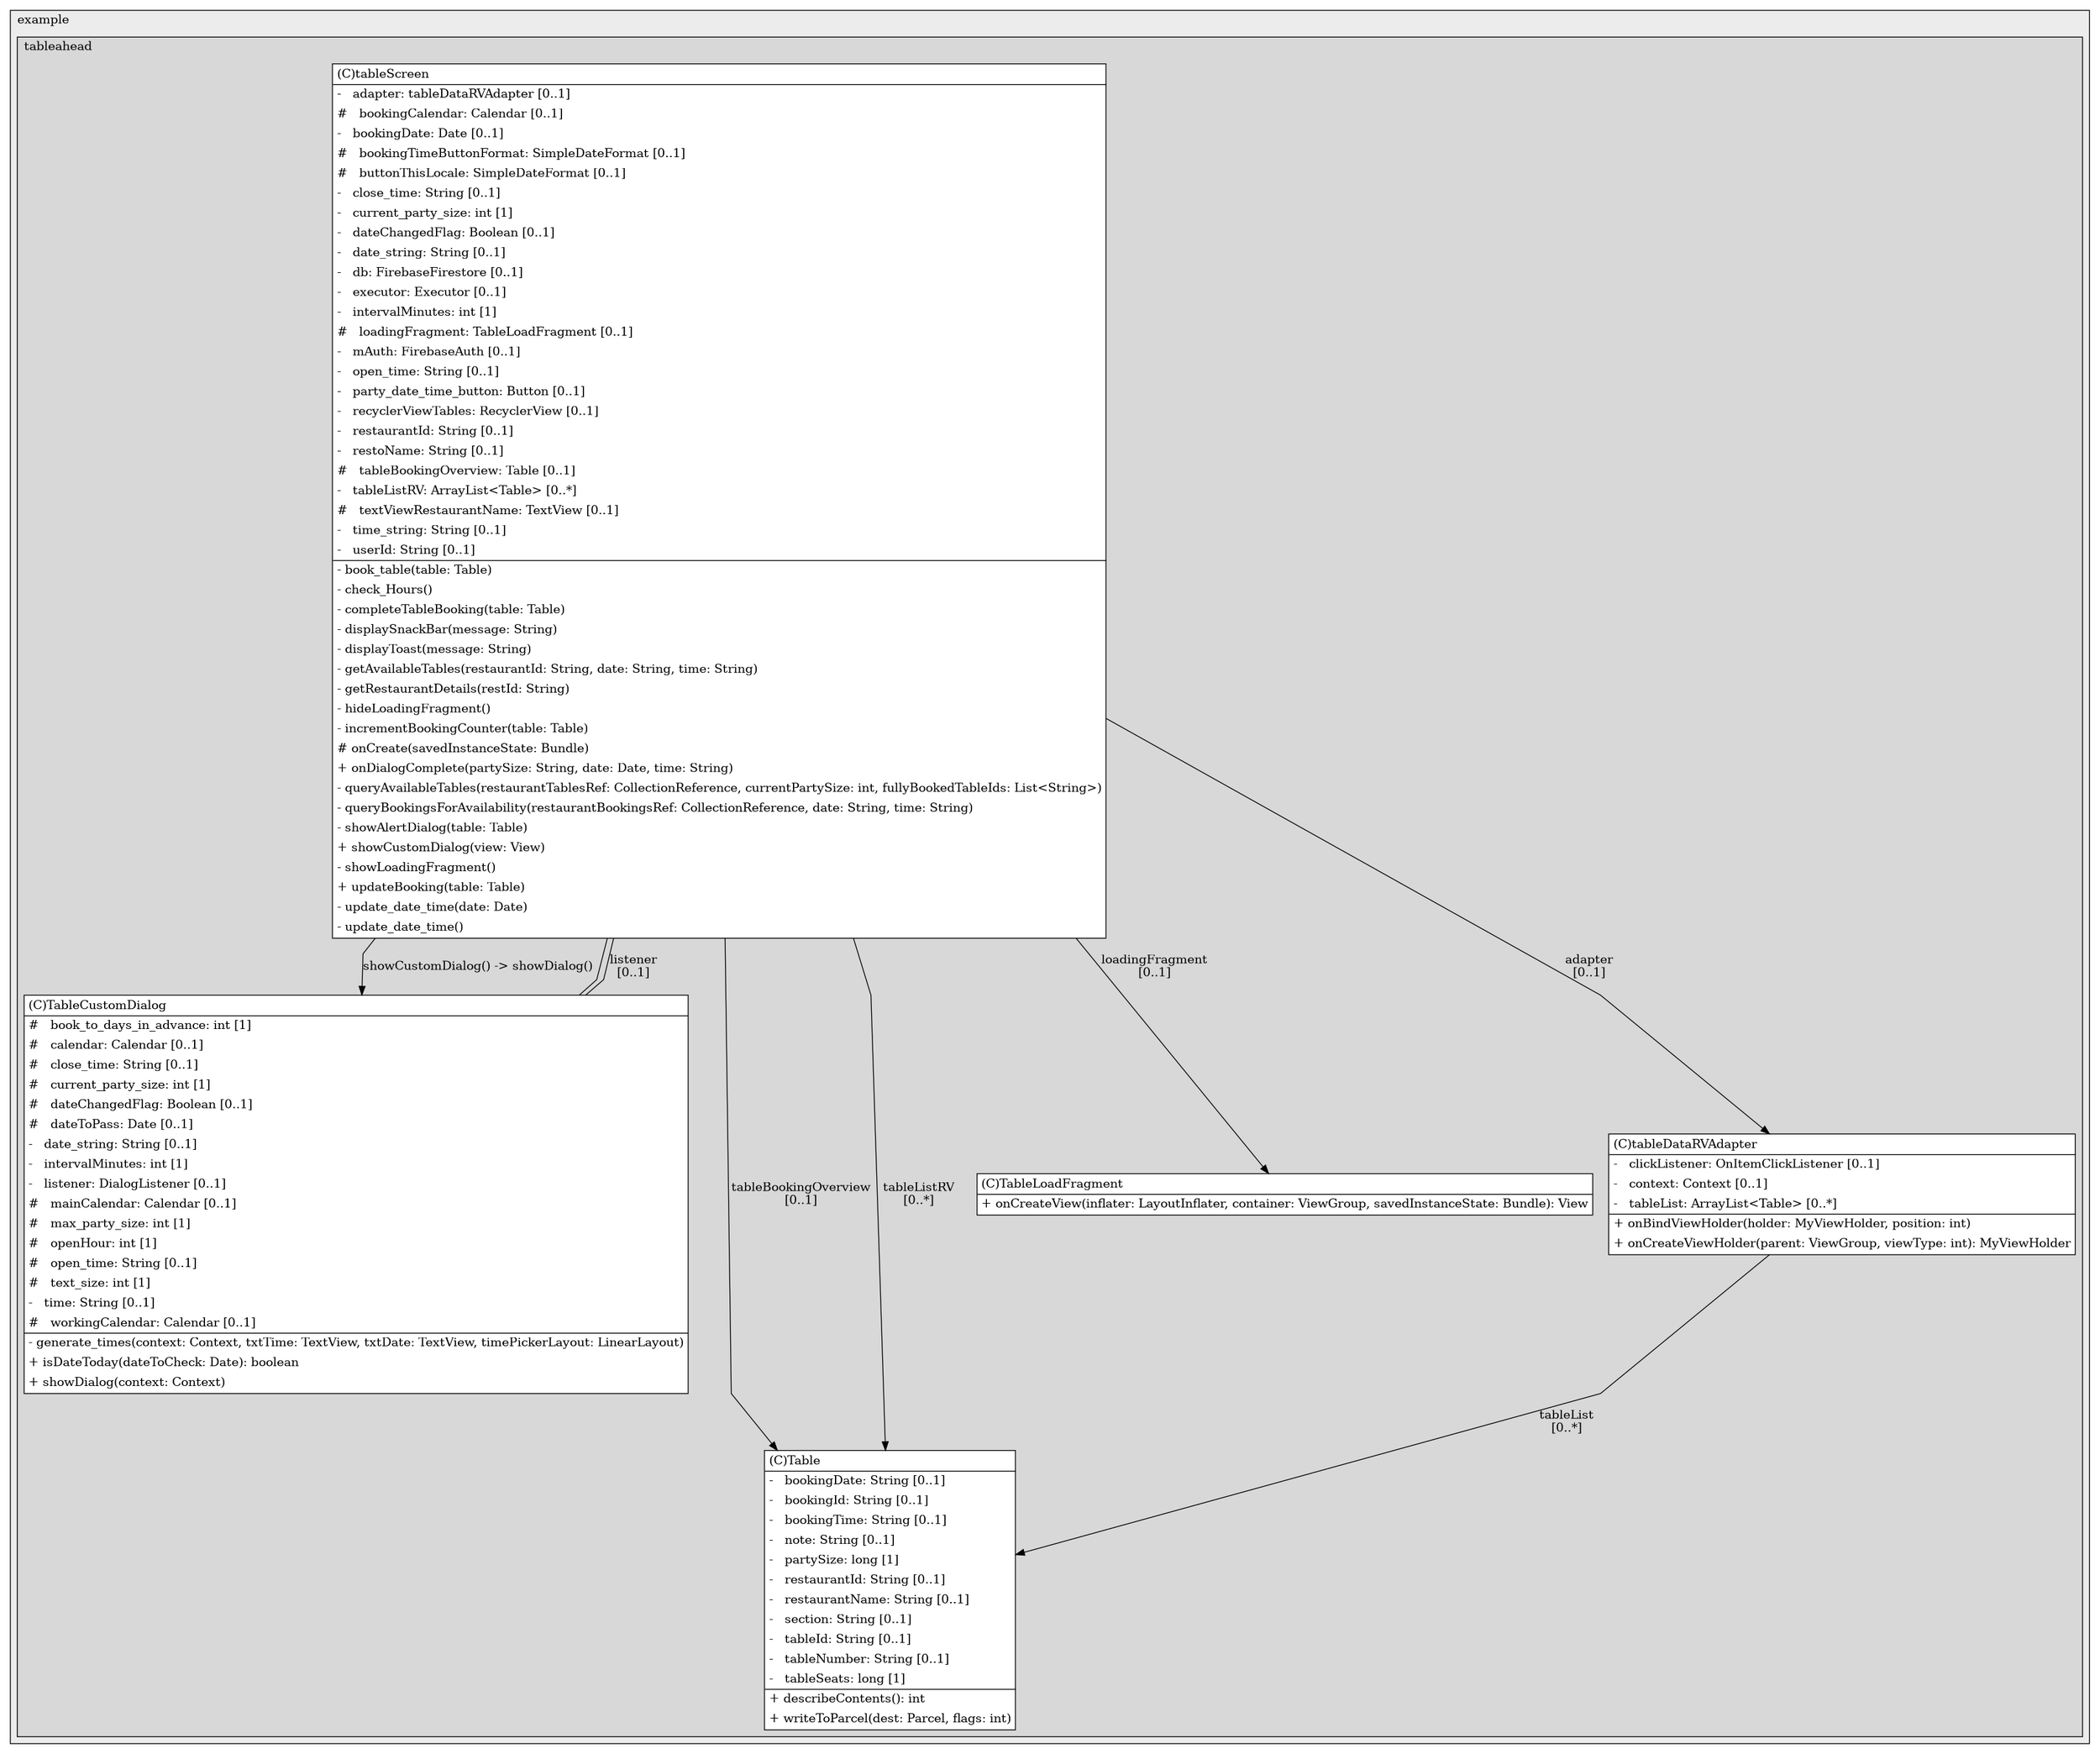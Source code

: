 @startuml

/' diagram meta data start
config=StructureConfiguration;
{
  "projectClassification": {
    "searchMode": "OpenProject", // OpenProject, AllProjects
    "includedProjects": "",
    "pathEndKeywords": "*.impl",
    "isClientPath": "",
    "isClientName": "",
    "isTestPath": "",
    "isTestName": "",
    "isMappingPath": "",
    "isMappingName": "",
    "isDataAccessPath": "",
    "isDataAccessName": "",
    "isDataStructurePath": "",
    "isDataStructureName": "",
    "isInterfaceStructuresPath": "",
    "isInterfaceStructuresName": "",
    "isEntryPointPath": "",
    "isEntryPointName": "",
    "treatFinalFieldsAsMandatory": false
  },
  "graphRestriction": {
    "classPackageExcludeFilter": "",
    "classPackageIncludeFilter": "",
    "classNameExcludeFilter": "",
    "classNameIncludeFilter": "",
    "methodNameExcludeFilter": "",
    "methodNameIncludeFilter": "",
    "removeByInheritance": "", // inheritance/annotation based filtering is done in a second step
    "removeByAnnotation": "",
    "removeByClassPackage": "", // cleanup the graph after inheritance/annotation based filtering is done
    "removeByClassName": "",
    "cutMappings": false,
    "cutEnum": true,
    "cutTests": true,
    "cutClient": true,
    "cutDataAccess": false,
    "cutInterfaceStructures": false,
    "cutDataStructures": false,
    "cutGetterAndSetter": true,
    "cutConstructors": true
  },
  "graphTraversal": {
    "forwardDepth": 6,
    "backwardDepth": 6,
    "classPackageExcludeFilter": "",
    "classPackageIncludeFilter": "",
    "classNameExcludeFilter": "",
    "classNameIncludeFilter": "",
    "methodNameExcludeFilter": "",
    "methodNameIncludeFilter": "",
    "hideMappings": false,
    "hideDataStructures": false,
    "hidePrivateMethods": true,
    "hideInterfaceCalls": true, // indirection: implementation -> interface (is hidden) -> implementation
    "onlyShowApplicationEntryPoints": false, // root node is included
    "useMethodCallsForStructureDiagram": "ForwardOnly" // ForwardOnly, BothDirections, No
  },
  "details": {
    "aggregation": "GroupByClass", // ByClass, GroupByClass, None
    "showClassGenericTypes": true,
    "showMethods": true,
    "showMethodParameterNames": true,
    "showMethodParameterTypes": true,
    "showMethodReturnType": true,
    "showPackageLevels": 2,
    "showDetailedClassStructure": true
  },
  "rootClass": "com.example.tableahead.tableScreen",
  "extensionCallbackMethod": "" // qualified.class.name#methodName - signature: public static String method(String)
}
diagram meta data end '/



digraph g {
    rankdir="TB"
    splines=polyline
    

'nodes 
subgraph cluster_1322970774 { 
   	label=example
	labeljust=l
	fillcolor="#ececec"
	style=filled
   
   subgraph cluster_121138761 { 
   	label=tableahead
	labeljust=l
	fillcolor="#d8d8d8"
	style=filled
   
   Table156698436[
	label=<<TABLE BORDER="1" CELLBORDER="0" CELLPADDING="4" CELLSPACING="0">
<TR><TD ALIGN="LEFT" >(C)Table</TD></TR>
<HR/>
<TR><TD ALIGN="LEFT" >-   bookingDate: String [0..1]</TD></TR>
<TR><TD ALIGN="LEFT" >-   bookingId: String [0..1]</TD></TR>
<TR><TD ALIGN="LEFT" >-   bookingTime: String [0..1]</TD></TR>
<TR><TD ALIGN="LEFT" >-   note: String [0..1]</TD></TR>
<TR><TD ALIGN="LEFT" >-   partySize: long [1]</TD></TR>
<TR><TD ALIGN="LEFT" >-   restaurantId: String [0..1]</TD></TR>
<TR><TD ALIGN="LEFT" >-   restaurantName: String [0..1]</TD></TR>
<TR><TD ALIGN="LEFT" >-   section: String [0..1]</TD></TR>
<TR><TD ALIGN="LEFT" >-   tableId: String [0..1]</TD></TR>
<TR><TD ALIGN="LEFT" >-   tableNumber: String [0..1]</TD></TR>
<TR><TD ALIGN="LEFT" >-   tableSeats: long [1]</TD></TR>
<HR/>
<TR><TD ALIGN="LEFT" >+ describeContents(): int</TD></TR>
<TR><TD ALIGN="LEFT" >+ writeToParcel(dest: Parcel, flags: int)</TD></TR>
</TABLE>>
	style=filled
	margin=0
	shape=plaintext
	fillcolor="#FFFFFF"
];

TableCustomDialog156698436[
	label=<<TABLE BORDER="1" CELLBORDER="0" CELLPADDING="4" CELLSPACING="0">
<TR><TD ALIGN="LEFT" >(C)TableCustomDialog</TD></TR>
<HR/>
<TR><TD ALIGN="LEFT" >#   book_to_days_in_advance: int [1]</TD></TR>
<TR><TD ALIGN="LEFT" >#   calendar: Calendar [0..1]</TD></TR>
<TR><TD ALIGN="LEFT" >#   close_time: String [0..1]</TD></TR>
<TR><TD ALIGN="LEFT" >#   current_party_size: int [1]</TD></TR>
<TR><TD ALIGN="LEFT" >#   dateChangedFlag: Boolean [0..1]</TD></TR>
<TR><TD ALIGN="LEFT" >#   dateToPass: Date [0..1]</TD></TR>
<TR><TD ALIGN="LEFT" >-   date_string: String [0..1]</TD></TR>
<TR><TD ALIGN="LEFT" >-   intervalMinutes: int [1]</TD></TR>
<TR><TD ALIGN="LEFT" >-   listener: DialogListener [0..1]</TD></TR>
<TR><TD ALIGN="LEFT" >#   mainCalendar: Calendar [0..1]</TD></TR>
<TR><TD ALIGN="LEFT" >#   max_party_size: int [1]</TD></TR>
<TR><TD ALIGN="LEFT" >#   openHour: int [1]</TD></TR>
<TR><TD ALIGN="LEFT" >#   open_time: String [0..1]</TD></TR>
<TR><TD ALIGN="LEFT" >#   text_size: int [1]</TD></TR>
<TR><TD ALIGN="LEFT" >-   time: String [0..1]</TD></TR>
<TR><TD ALIGN="LEFT" >#   workingCalendar: Calendar [0..1]</TD></TR>
<HR/>
<TR><TD ALIGN="LEFT" >- generate_times(context: Context, txtTime: TextView, txtDate: TextView, timePickerLayout: LinearLayout)</TD></TR>
<TR><TD ALIGN="LEFT" >+ isDateToday(dateToCheck: Date): boolean</TD></TR>
<TR><TD ALIGN="LEFT" >+ showDialog(context: Context)</TD></TR>
</TABLE>>
	style=filled
	margin=0
	shape=plaintext
	fillcolor="#FFFFFF"
];

TableLoadFragment156698436[
	label=<<TABLE BORDER="1" CELLBORDER="0" CELLPADDING="4" CELLSPACING="0">
<TR><TD ALIGN="LEFT" >(C)TableLoadFragment</TD></TR>
<HR/>
<TR><TD ALIGN="LEFT" >+ onCreateView(inflater: LayoutInflater, container: ViewGroup, savedInstanceState: Bundle): View</TD></TR>
</TABLE>>
	style=filled
	margin=0
	shape=plaintext
	fillcolor="#FFFFFF"
];

tableDataRVAdapter156698436[
	label=<<TABLE BORDER="1" CELLBORDER="0" CELLPADDING="4" CELLSPACING="0">
<TR><TD ALIGN="LEFT" >(C)tableDataRVAdapter</TD></TR>
<HR/>
<TR><TD ALIGN="LEFT" >-   clickListener: OnItemClickListener [0..1]</TD></TR>
<TR><TD ALIGN="LEFT" >-   context: Context [0..1]</TD></TR>
<TR><TD ALIGN="LEFT" >-   tableList: ArrayList&lt;Table&gt; [0..*]</TD></TR>
<HR/>
<TR><TD ALIGN="LEFT" >+ onBindViewHolder(holder: MyViewHolder, position: int)</TD></TR>
<TR><TD ALIGN="LEFT" >+ onCreateViewHolder(parent: ViewGroup, viewType: int): MyViewHolder</TD></TR>
</TABLE>>
	style=filled
	margin=0
	shape=plaintext
	fillcolor="#FFFFFF"
];

tableScreen156698436[
	label=<<TABLE BORDER="1" CELLBORDER="0" CELLPADDING="4" CELLSPACING="0">
<TR><TD ALIGN="LEFT" >(C)tableScreen</TD></TR>
<HR/>
<TR><TD ALIGN="LEFT" >-   adapter: tableDataRVAdapter [0..1]</TD></TR>
<TR><TD ALIGN="LEFT" >#   bookingCalendar: Calendar [0..1]</TD></TR>
<TR><TD ALIGN="LEFT" >-   bookingDate: Date [0..1]</TD></TR>
<TR><TD ALIGN="LEFT" >#   bookingTimeButtonFormat: SimpleDateFormat [0..1]</TD></TR>
<TR><TD ALIGN="LEFT" >#   buttonThisLocale: SimpleDateFormat [0..1]</TD></TR>
<TR><TD ALIGN="LEFT" >-   close_time: String [0..1]</TD></TR>
<TR><TD ALIGN="LEFT" >-   current_party_size: int [1]</TD></TR>
<TR><TD ALIGN="LEFT" >-   dateChangedFlag: Boolean [0..1]</TD></TR>
<TR><TD ALIGN="LEFT" >-   date_string: String [0..1]</TD></TR>
<TR><TD ALIGN="LEFT" >-   db: FirebaseFirestore [0..1]</TD></TR>
<TR><TD ALIGN="LEFT" >-   executor: Executor [0..1]</TD></TR>
<TR><TD ALIGN="LEFT" >-   intervalMinutes: int [1]</TD></TR>
<TR><TD ALIGN="LEFT" >#   loadingFragment: TableLoadFragment [0..1]</TD></TR>
<TR><TD ALIGN="LEFT" >-   mAuth: FirebaseAuth [0..1]</TD></TR>
<TR><TD ALIGN="LEFT" >-   open_time: String [0..1]</TD></TR>
<TR><TD ALIGN="LEFT" >-   party_date_time_button: Button [0..1]</TD></TR>
<TR><TD ALIGN="LEFT" >-   recyclerViewTables: RecyclerView [0..1]</TD></TR>
<TR><TD ALIGN="LEFT" >-   restaurantId: String [0..1]</TD></TR>
<TR><TD ALIGN="LEFT" >-   restoName: String [0..1]</TD></TR>
<TR><TD ALIGN="LEFT" >#   tableBookingOverview: Table [0..1]</TD></TR>
<TR><TD ALIGN="LEFT" >-   tableListRV: ArrayList&lt;Table&gt; [0..*]</TD></TR>
<TR><TD ALIGN="LEFT" >#   textViewRestaurantName: TextView [0..1]</TD></TR>
<TR><TD ALIGN="LEFT" >-   time_string: String [0..1]</TD></TR>
<TR><TD ALIGN="LEFT" >-   userId: String [0..1]</TD></TR>
<HR/>
<TR><TD ALIGN="LEFT" >- book_table(table: Table)</TD></TR>
<TR><TD ALIGN="LEFT" >- check_Hours()</TD></TR>
<TR><TD ALIGN="LEFT" >- completeTableBooking(table: Table)</TD></TR>
<TR><TD ALIGN="LEFT" >- displaySnackBar(message: String)</TD></TR>
<TR><TD ALIGN="LEFT" >- displayToast(message: String)</TD></TR>
<TR><TD ALIGN="LEFT" >- getAvailableTables(restaurantId: String, date: String, time: String)</TD></TR>
<TR><TD ALIGN="LEFT" >- getRestaurantDetails(restId: String)</TD></TR>
<TR><TD ALIGN="LEFT" >- hideLoadingFragment()</TD></TR>
<TR><TD ALIGN="LEFT" >- incrementBookingCounter(table: Table)</TD></TR>
<TR><TD ALIGN="LEFT" ># onCreate(savedInstanceState: Bundle)</TD></TR>
<TR><TD ALIGN="LEFT" >+ onDialogComplete(partySize: String, date: Date, time: String)</TD></TR>
<TR><TD ALIGN="LEFT" >- queryAvailableTables(restaurantTablesRef: CollectionReference, currentPartySize: int, fullyBookedTableIds: List&lt;String&gt;)</TD></TR>
<TR><TD ALIGN="LEFT" >- queryBookingsForAvailability(restaurantBookingsRef: CollectionReference, date: String, time: String)</TD></TR>
<TR><TD ALIGN="LEFT" >- showAlertDialog(table: Table)</TD></TR>
<TR><TD ALIGN="LEFT" >+ showCustomDialog(view: View)</TD></TR>
<TR><TD ALIGN="LEFT" >- showLoadingFragment()</TD></TR>
<TR><TD ALIGN="LEFT" >+ updateBooking(table: Table)</TD></TR>
<TR><TD ALIGN="LEFT" >- update_date_time(date: Date)</TD></TR>
<TR><TD ALIGN="LEFT" >- update_date_time()</TD></TR>
</TABLE>>
	style=filled
	margin=0
	shape=plaintext
	fillcolor="#FFFFFF"
];
} 
} 

'edges    
TableCustomDialog156698436 -> tableScreen156698436[arrowhead=none];
TableCustomDialog156698436 -> tableScreen156698436[label="listener
[0..1]", arrowhead=none];
tableDataRVAdapter156698436 -> Table156698436[label="tableList
[0..*]"];
tableScreen156698436 -> Table156698436[label="tableBookingOverview
[0..1]"];
tableScreen156698436 -> Table156698436[label="tableListRV
[0..*]"];
tableScreen156698436 -> TableCustomDialog156698436[label="showCustomDialog() -> showDialog()"];
tableScreen156698436 -> TableLoadFragment156698436[label="loadingFragment
[0..1]"];
tableScreen156698436 -> tableDataRVAdapter156698436[label="adapter
[0..1]"];
    
}
@enduml